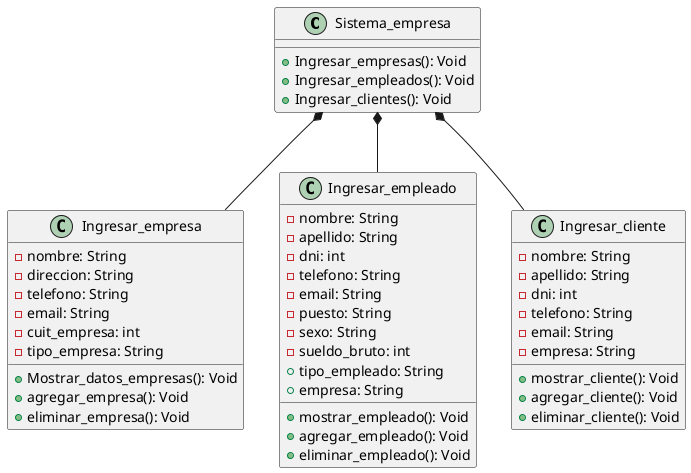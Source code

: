 @startuml Caso-empresa

class Sistema_empresa{
    + Ingresar_empresas(): Void
    + Ingresar_empleados(): Void
    + Ingresar_clientes(): Void
}

class Ingresar_empresa {
  + Mostrar_datos_empresas(): Void
  + agregar_empresa(): Void
  + eliminar_empresa(): Void
  - nombre: String
  - direccion: String
  - telefono: String
  - email: String
  - cuit_empresa: int
  - tipo_empresa: String
}

class Ingresar_empleado {
  + mostrar_empleado(): Void
  + agregar_empleado(): Void
  + eliminar_empleado(): Void
  - nombre: String
  - apellido: String
  - dni: int
  - telefono: String
  - email: String
  - puesto: String
  - sexo: String
  - sueldo_bruto: int
  + tipo_empleado: String
  + empresa: String
}

class Ingresar_cliente {
    + mostrar_cliente(): Void
    + agregar_cliente(): Void
    + eliminar_cliente(): Void
    - nombre: String
    - apellido: String
    - dni: int
    - telefono: String
    - email: String
    - empresa: String
}

Sistema_empresa *-- Ingresar_empresa
Sistema_empresa *-- Ingresar_empleado
Sistema_empresa *-- Ingresar_cliente

@endduml